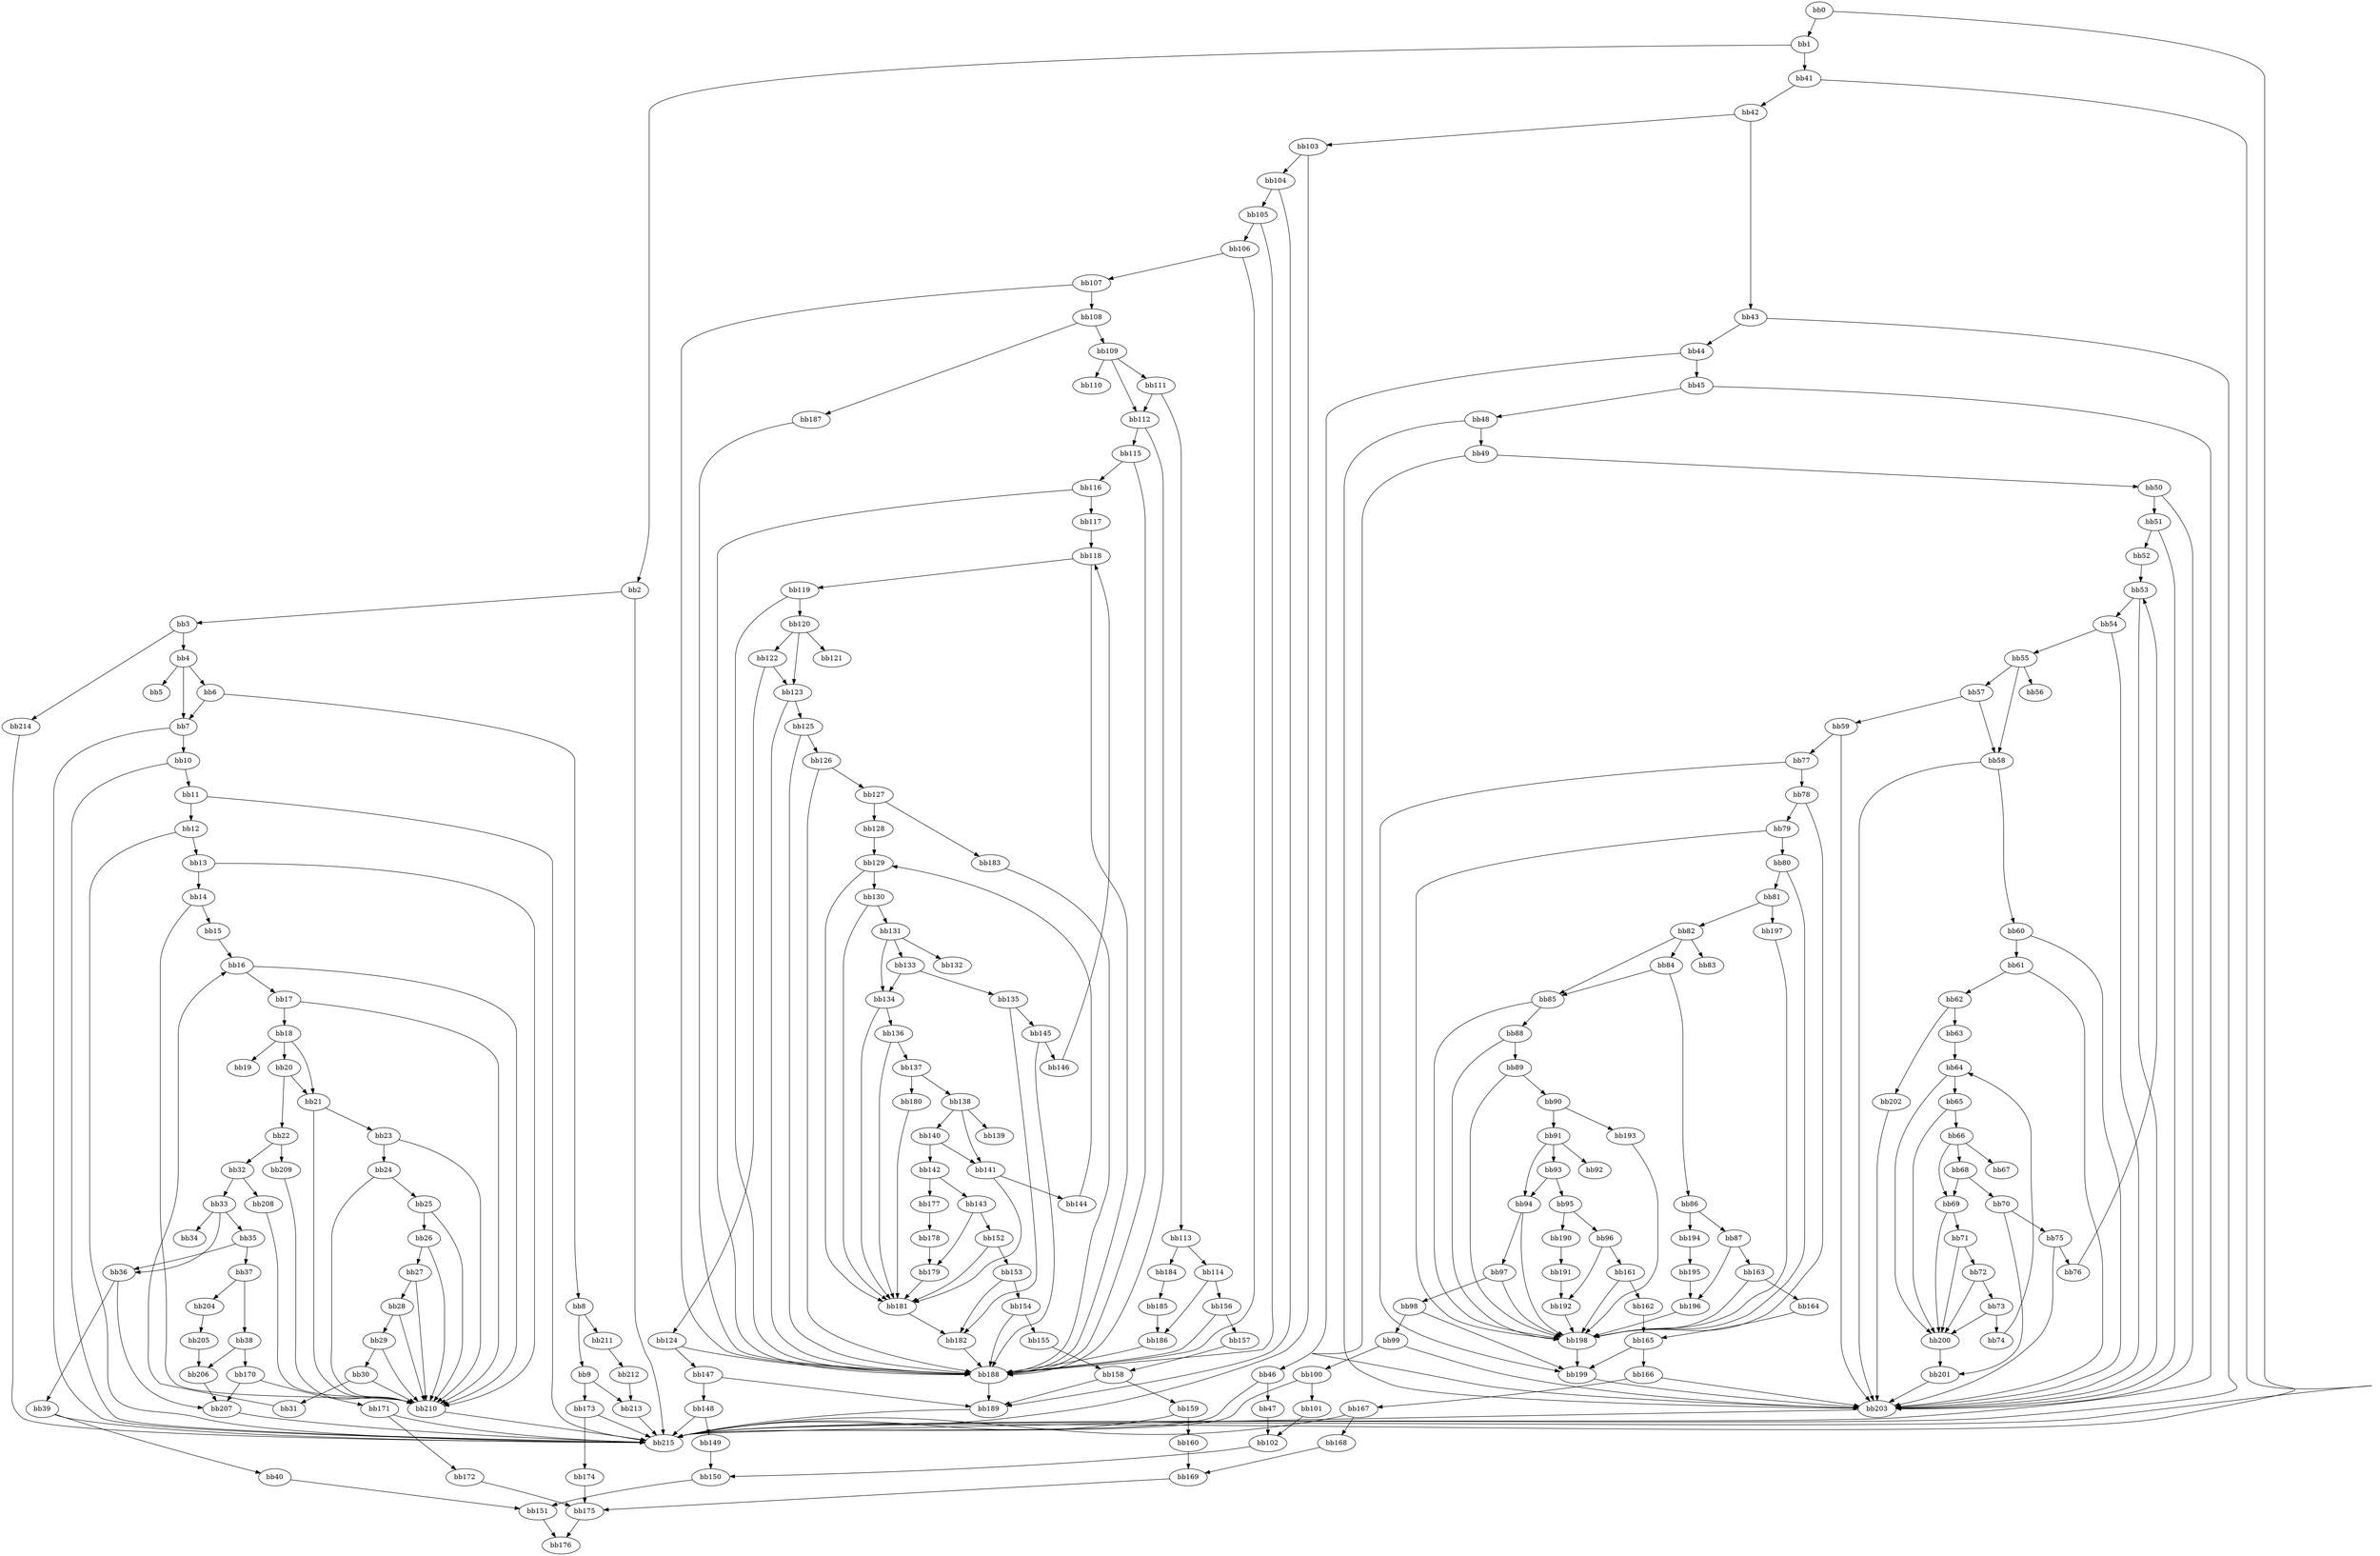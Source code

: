 digraph {
    0 [ label = "bb0\l" ]
    1 [ label = "bb1\l" ]
    2 [ label = "bb2\l" ]
    3 [ label = "bb3\l" ]
    4 [ label = "bb4\l" ]
    5 [ label = "bb5\l" ]
    6 [ label = "bb6\l" ]
    7 [ label = "bb7\l" ]
    8 [ label = "bb8\l" ]
    9 [ label = "bb9\l" ]
    10 [ label = "bb10\l" ]
    11 [ label = "bb11\l" ]
    12 [ label = "bb12\l" ]
    13 [ label = "bb13\l" ]
    14 [ label = "bb14\l" ]
    15 [ label = "bb15\l" ]
    16 [ label = "bb16\l" ]
    17 [ label = "bb17\l" ]
    18 [ label = "bb18\l" ]
    19 [ label = "bb19\l" ]
    20 [ label = "bb20\l" ]
    21 [ label = "bb21\l" ]
    22 [ label = "bb22\l" ]
    23 [ label = "bb23\l" ]
    24 [ label = "bb24\l" ]
    25 [ label = "bb25\l" ]
    26 [ label = "bb26\l" ]
    27 [ label = "bb27\l" ]
    28 [ label = "bb28\l" ]
    29 [ label = "bb29\l" ]
    30 [ label = "bb30\l" ]
    31 [ label = "bb31\l" ]
    32 [ label = "bb32\l" ]
    33 [ label = "bb33\l" ]
    34 [ label = "bb34\l" ]
    35 [ label = "bb35\l" ]
    36 [ label = "bb36\l" ]
    37 [ label = "bb37\l" ]
    38 [ label = "bb38\l" ]
    39 [ label = "bb39\l" ]
    40 [ label = "bb40\l" ]
    41 [ label = "bb41\l" ]
    42 [ label = "bb42\l" ]
    43 [ label = "bb43\l" ]
    44 [ label = "bb44\l" ]
    45 [ label = "bb45\l" ]
    46 [ label = "bb46\l" ]
    47 [ label = "bb47\l" ]
    48 [ label = "bb48\l" ]
    49 [ label = "bb49\l" ]
    50 [ label = "bb50\l" ]
    51 [ label = "bb51\l" ]
    52 [ label = "bb52\l" ]
    53 [ label = "bb53\l" ]
    54 [ label = "bb54\l" ]
    55 [ label = "bb55\l" ]
    56 [ label = "bb56\l" ]
    57 [ label = "bb57\l" ]
    58 [ label = "bb58\l" ]
    59 [ label = "bb59\l" ]
    60 [ label = "bb60\l" ]
    61 [ label = "bb61\l" ]
    62 [ label = "bb62\l" ]
    63 [ label = "bb63\l" ]
    64 [ label = "bb64\l" ]
    65 [ label = "bb65\l" ]
    66 [ label = "bb66\l" ]
    67 [ label = "bb67\l" ]
    68 [ label = "bb68\l" ]
    69 [ label = "bb69\l" ]
    70 [ label = "bb70\l" ]
    71 [ label = "bb71\l" ]
    72 [ label = "bb72\l" ]
    73 [ label = "bb73\l" ]
    74 [ label = "bb74\l" ]
    75 [ label = "bb75\l" ]
    76 [ label = "bb76\l" ]
    77 [ label = "bb77\l" ]
    78 [ label = "bb78\l" ]
    79 [ label = "bb79\l" ]
    80 [ label = "bb80\l" ]
    81 [ label = "bb81\l" ]
    82 [ label = "bb82\l" ]
    83 [ label = "bb83\l" ]
    84 [ label = "bb84\l" ]
    85 [ label = "bb85\l" ]
    86 [ label = "bb86\l" ]
    87 [ label = "bb87\l" ]
    88 [ label = "bb88\l" ]
    89 [ label = "bb89\l" ]
    90 [ label = "bb90\l" ]
    91 [ label = "bb91\l" ]
    92 [ label = "bb92\l" ]
    93 [ label = "bb93\l" ]
    94 [ label = "bb94\l" ]
    95 [ label = "bb95\l" ]
    96 [ label = "bb96\l" ]
    97 [ label = "bb97\l" ]
    98 [ label = "bb98\l" ]
    99 [ label = "bb99\l" ]
    100 [ label = "bb100\l" ]
    101 [ label = "bb101\l" ]
    102 [ label = "bb102\l" ]
    103 [ label = "bb103\l" ]
    104 [ label = "bb104\l" ]
    105 [ label = "bb105\l" ]
    106 [ label = "bb106\l" ]
    107 [ label = "bb107\l" ]
    108 [ label = "bb108\l" ]
    109 [ label = "bb109\l" ]
    110 [ label = "bb110\l" ]
    111 [ label = "bb111\l" ]
    112 [ label = "bb112\l" ]
    113 [ label = "bb113\l" ]
    114 [ label = "bb114\l" ]
    115 [ label = "bb115\l" ]
    116 [ label = "bb116\l" ]
    117 [ label = "bb117\l" ]
    118 [ label = "bb118\l" ]
    119 [ label = "bb119\l" ]
    120 [ label = "bb120\l" ]
    121 [ label = "bb121\l" ]
    122 [ label = "bb122\l" ]
    123 [ label = "bb123\l" ]
    124 [ label = "bb124\l" ]
    125 [ label = "bb125\l" ]
    126 [ label = "bb126\l" ]
    127 [ label = "bb127\l" ]
    128 [ label = "bb128\l" ]
    129 [ label = "bb129\l" ]
    130 [ label = "bb130\l" ]
    131 [ label = "bb131\l" ]
    132 [ label = "bb132\l" ]
    133 [ label = "bb133\l" ]
    134 [ label = "bb134\l" ]
    135 [ label = "bb135\l" ]
    136 [ label = "bb136\l" ]
    137 [ label = "bb137\l" ]
    138 [ label = "bb138\l" ]
    139 [ label = "bb139\l" ]
    140 [ label = "bb140\l" ]
    141 [ label = "bb141\l" ]
    142 [ label = "bb142\l" ]
    143 [ label = "bb143\l" ]
    144 [ label = "bb144\l" ]
    145 [ label = "bb145\l" ]
    146 [ label = "bb146\l" ]
    147 [ label = "bb147\l" ]
    148 [ label = "bb148\l" ]
    149 [ label = "bb149\l" ]
    150 [ label = "bb150\l" ]
    151 [ label = "bb151\l" ]
    152 [ label = "bb152\l" ]
    153 [ label = "bb153\l" ]
    154 [ label = "bb154\l" ]
    155 [ label = "bb155\l" ]
    156 [ label = "bb156\l" ]
    157 [ label = "bb157\l" ]
    158 [ label = "bb158\l" ]
    159 [ label = "bb159\l" ]
    160 [ label = "bb160\l" ]
    161 [ label = "bb161\l" ]
    162 [ label = "bb162\l" ]
    163 [ label = "bb163\l" ]
    164 [ label = "bb164\l" ]
    165 [ label = "bb165\l" ]
    166 [ label = "bb166\l" ]
    167 [ label = "bb167\l" ]
    168 [ label = "bb168\l" ]
    169 [ label = "bb169\l" ]
    170 [ label = "bb170\l" ]
    171 [ label = "bb171\l" ]
    172 [ label = "bb172\l" ]
    173 [ label = "bb173\l" ]
    174 [ label = "bb174\l" ]
    175 [ label = "bb175\l" ]
    176 [ label = "bb176\l" ]
    177 [ label = "bb177\l" ]
    178 [ label = "bb178\l" ]
    179 [ label = "bb179\l" ]
    180 [ label = "bb180\l" ]
    181 [ label = "bb181\l" ]
    182 [ label = "bb182\l" ]
    183 [ label = "bb183\l" ]
    184 [ label = "bb184\l" ]
    185 [ label = "bb185\l" ]
    186 [ label = "bb186\l" ]
    187 [ label = "bb187\l" ]
    188 [ label = "bb188\l" ]
    189 [ label = "bb189\l" ]
    190 [ label = "bb190\l" ]
    191 [ label = "bb191\l" ]
    192 [ label = "bb192\l" ]
    193 [ label = "bb193\l" ]
    194 [ label = "bb194\l" ]
    195 [ label = "bb195\l" ]
    196 [ label = "bb196\l" ]
    197 [ label = "bb197\l" ]
    198 [ label = "bb198\l" ]
    199 [ label = "bb199\l" ]
    200 [ label = "bb200\l" ]
    201 [ label = "bb201\l" ]
    202 [ label = "bb202\l" ]
    203 [ label = "bb203\l" ]
    204 [ label = "bb204\l" ]
    205 [ label = "bb205\l" ]
    206 [ label = "bb206\l" ]
    207 [ label = "bb207\l" ]
    208 [ label = "bb208\l" ]
    209 [ label = "bb209\l" ]
    210 [ label = "bb210\l" ]
    211 [ label = "bb211\l" ]
    212 [ label = "bb212\l" ]
    213 [ label = "bb213\l" ]
    214 [ label = "bb214\l" ]
    215 [ label = "bb215\l" ]
    0 -> 1 [ ]
    0 -> 215 [ ]
    1 -> 2 [ ]
    1 -> 41 [ ]
    2 -> 3 [ ]
    2 -> 215 [ ]
    3 -> 4 [ ]
    3 -> 214 [ ]
    4 -> 5 [ ]
    4 -> 6 [ ]
    4 -> 7 [ ]
    6 -> 7 [ ]
    6 -> 8 [ ]
    7 -> 10 [ ]
    7 -> 215 [ ]
    8 -> 9 [ ]
    8 -> 211 [ ]
    9 -> 173 [ ]
    9 -> 213 [ ]
    10 -> 11 [ ]
    10 -> 215 [ ]
    11 -> 12 [ ]
    11 -> 215 [ ]
    12 -> 13 [ ]
    12 -> 215 [ ]
    13 -> 14 [ ]
    13 -> 210 [ ]
    14 -> 15 [ ]
    14 -> 210 [ ]
    15 -> 16 [ ]
    16 -> 17 [ ]
    16 -> 210 [ ]
    17 -> 18 [ ]
    17 -> 210 [ ]
    18 -> 19 [ ]
    18 -> 20 [ ]
    18 -> 21 [ ]
    20 -> 21 [ ]
    20 -> 22 [ ]
    21 -> 23 [ ]
    21 -> 210 [ ]
    22 -> 32 [ ]
    22 -> 209 [ ]
    23 -> 24 [ ]
    23 -> 210 [ ]
    24 -> 25 [ ]
    24 -> 210 [ ]
    25 -> 26 [ ]
    25 -> 210 [ ]
    26 -> 27 [ ]
    26 -> 210 [ ]
    27 -> 28 [ ]
    27 -> 210 [ ]
    28 -> 29 [ ]
    28 -> 210 [ ]
    29 -> 30 [ ]
    29 -> 210 [ ]
    30 -> 31 [ ]
    30 -> 210 [ ]
    31 -> 16 [ ]
    32 -> 33 [ ]
    32 -> 208 [ ]
    33 -> 34 [ ]
    33 -> 35 [ ]
    33 -> 36 [ ]
    35 -> 36 [ ]
    35 -> 37 [ ]
    36 -> 39 [ ]
    36 -> 207 [ ]
    37 -> 38 [ ]
    37 -> 204 [ ]
    38 -> 170 [ ]
    38 -> 206 [ ]
    39 -> 40 [ ]
    39 -> 215 [ ]
    40 -> 151 [ ]
    41 -> 42 [ ]
    41 -> 215 [ ]
    42 -> 43 [ ]
    42 -> 103 [ ]
    43 -> 44 [ ]
    43 -> 215 [ ]
    44 -> 45 [ ]
    44 -> 46 [ ]
    45 -> 48 [ ]
    45 -> 215 [ ]
    46 -> 47 [ ]
    46 -> 215 [ ]
    47 -> 102 [ ]
    48 -> 49 [ ]
    48 -> 203 [ ]
    49 -> 50 [ ]
    49 -> 203 [ ]
    50 -> 51 [ ]
    50 -> 203 [ ]
    51 -> 52 [ ]
    51 -> 203 [ ]
    52 -> 53 [ ]
    53 -> 54 [ ]
    53 -> 203 [ ]
    54 -> 55 [ ]
    54 -> 203 [ ]
    55 -> 56 [ ]
    55 -> 57 [ ]
    55 -> 58 [ ]
    57 -> 58 [ ]
    57 -> 59 [ ]
    58 -> 60 [ ]
    58 -> 203 [ ]
    59 -> 77 [ ]
    59 -> 203 [ ]
    60 -> 61 [ ]
    60 -> 203 [ ]
    61 -> 62 [ ]
    61 -> 203 [ ]
    62 -> 63 [ ]
    62 -> 202 [ ]
    63 -> 64 [ ]
    64 -> 65 [ ]
    64 -> 200 [ ]
    65 -> 66 [ ]
    65 -> 200 [ ]
    66 -> 67 [ ]
    66 -> 68 [ ]
    66 -> 69 [ ]
    68 -> 69 [ ]
    68 -> 70 [ ]
    69 -> 71 [ ]
    69 -> 200 [ ]
    70 -> 75 [ ]
    70 -> 201 [ ]
    71 -> 72 [ ]
    71 -> 200 [ ]
    72 -> 73 [ ]
    72 -> 200 [ ]
    73 -> 74 [ ]
    73 -> 200 [ ]
    74 -> 64 [ ]
    75 -> 76 [ ]
    75 -> 203 [ ]
    76 -> 53 [ ]
    77 -> 78 [ ]
    77 -> 199 [ ]
    78 -> 79 [ ]
    78 -> 198 [ ]
    79 -> 80 [ ]
    79 -> 198 [ ]
    80 -> 81 [ ]
    80 -> 198 [ ]
    81 -> 82 [ ]
    81 -> 197 [ ]
    82 -> 83 [ ]
    82 -> 84 [ ]
    82 -> 85 [ ]
    84 -> 85 [ ]
    84 -> 86 [ ]
    85 -> 88 [ ]
    85 -> 198 [ ]
    86 -> 87 [ ]
    86 -> 194 [ ]
    87 -> 163 [ ]
    87 -> 196 [ ]
    88 -> 89 [ ]
    88 -> 198 [ ]
    89 -> 90 [ ]
    89 -> 198 [ ]
    90 -> 91 [ ]
    90 -> 193 [ ]
    91 -> 92 [ ]
    91 -> 93 [ ]
    91 -> 94 [ ]
    93 -> 94 [ ]
    93 -> 95 [ ]
    94 -> 97 [ ]
    94 -> 198 [ ]
    95 -> 96 [ ]
    95 -> 190 [ ]
    96 -> 161 [ ]
    96 -> 192 [ ]
    97 -> 98 [ ]
    97 -> 198 [ ]
    98 -> 99 [ ]
    98 -> 199 [ ]
    99 -> 100 [ ]
    99 -> 203 [ ]
    100 -> 101 [ ]
    100 -> 215 [ ]
    101 -> 102 [ ]
    102 -> 150 [ ]
    103 -> 104 [ ]
    103 -> 215 [ ]
    104 -> 105 [ ]
    104 -> 189 [ ]
    105 -> 106 [ ]
    105 -> 188 [ ]
    106 -> 107 [ ]
    106 -> 188 [ ]
    107 -> 108 [ ]
    107 -> 188 [ ]
    108 -> 109 [ ]
    108 -> 187 [ ]
    109 -> 110 [ ]
    109 -> 111 [ ]
    109 -> 112 [ ]
    111 -> 112 [ ]
    111 -> 113 [ ]
    112 -> 115 [ ]
    112 -> 188 [ ]
    113 -> 114 [ ]
    113 -> 184 [ ]
    114 -> 156 [ ]
    114 -> 186 [ ]
    115 -> 116 [ ]
    115 -> 188 [ ]
    116 -> 117 [ ]
    116 -> 188 [ ]
    117 -> 118 [ ]
    118 -> 119 [ ]
    118 -> 188 [ ]
    119 -> 120 [ ]
    119 -> 188 [ ]
    120 -> 121 [ ]
    120 -> 122 [ ]
    120 -> 123 [ ]
    122 -> 123 [ ]
    122 -> 124 [ ]
    123 -> 125 [ ]
    123 -> 188 [ ]
    124 -> 147 [ ]
    124 -> 188 [ ]
    125 -> 126 [ ]
    125 -> 188 [ ]
    126 -> 127 [ ]
    126 -> 188 [ ]
    127 -> 128 [ ]
    127 -> 183 [ ]
    128 -> 129 [ ]
    129 -> 130 [ ]
    129 -> 181 [ ]
    130 -> 131 [ ]
    130 -> 181 [ ]
    131 -> 132 [ ]
    131 -> 133 [ ]
    131 -> 134 [ ]
    133 -> 134 [ ]
    133 -> 135 [ ]
    134 -> 136 [ ]
    134 -> 181 [ ]
    135 -> 145 [ ]
    135 -> 182 [ ]
    136 -> 137 [ ]
    136 -> 181 [ ]
    137 -> 138 [ ]
    137 -> 180 [ ]
    138 -> 139 [ ]
    138 -> 140 [ ]
    138 -> 141 [ ]
    140 -> 141 [ ]
    140 -> 142 [ ]
    141 -> 144 [ ]
    141 -> 181 [ ]
    142 -> 143 [ ]
    142 -> 177 [ ]
    143 -> 152 [ ]
    143 -> 179 [ ]
    144 -> 129 [ ]
    145 -> 146 [ ]
    145 -> 188 [ ]
    146 -> 118 [ ]
    147 -> 148 [ ]
    147 -> 189 [ ]
    148 -> 149 [ ]
    148 -> 215 [ ]
    149 -> 150 [ ]
    150 -> 151 [ ]
    151 -> 176 [ ]
    152 -> 153 [ ]
    152 -> 181 [ ]
    153 -> 154 [ ]
    153 -> 182 [ ]
    154 -> 155 [ ]
    154 -> 188 [ ]
    155 -> 158 [ ]
    156 -> 157 [ ]
    156 -> 188 [ ]
    157 -> 158 [ ]
    158 -> 159 [ ]
    158 -> 189 [ ]
    159 -> 160 [ ]
    159 -> 215 [ ]
    160 -> 169 [ ]
    161 -> 162 [ ]
    161 -> 198 [ ]
    162 -> 165 [ ]
    163 -> 164 [ ]
    163 -> 198 [ ]
    164 -> 165 [ ]
    165 -> 166 [ ]
    165 -> 199 [ ]
    166 -> 167 [ ]
    166 -> 203 [ ]
    167 -> 168 [ ]
    167 -> 215 [ ]
    168 -> 169 [ ]
    169 -> 175 [ ]
    170 -> 171 [ ]
    170 -> 207 [ ]
    171 -> 172 [ ]
    171 -> 215 [ ]
    172 -> 175 [ ]
    173 -> 174 [ ]
    173 -> 215 [ ]
    174 -> 175 [ ]
    175 -> 176 [ ]
    177 -> 178 [ ]
    178 -> 179 [ ]
    179 -> 181 [ ]
    180 -> 181 [ ]
    181 -> 182 [ ]
    182 -> 188 [ ]
    183 -> 188 [ ]
    184 -> 185 [ ]
    185 -> 186 [ ]
    186 -> 188 [ ]
    187 -> 188 [ ]
    188 -> 189 [ ]
    189 -> 215 [ ]
    190 -> 191 [ ]
    191 -> 192 [ ]
    192 -> 198 [ ]
    193 -> 198 [ ]
    194 -> 195 [ ]
    195 -> 196 [ ]
    196 -> 198 [ ]
    197 -> 198 [ ]
    198 -> 199 [ ]
    199 -> 203 [ ]
    200 -> 201 [ ]
    201 -> 203 [ ]
    202 -> 203 [ ]
    203 -> 215 [ ]
    204 -> 205 [ ]
    205 -> 206 [ ]
    206 -> 207 [ ]
    207 -> 215 [ ]
    208 -> 210 [ ]
    209 -> 210 [ ]
    210 -> 215 [ ]
    211 -> 212 [ ]
    212 -> 213 [ ]
    213 -> 215 [ ]
    214 -> 215 [ ]
}

